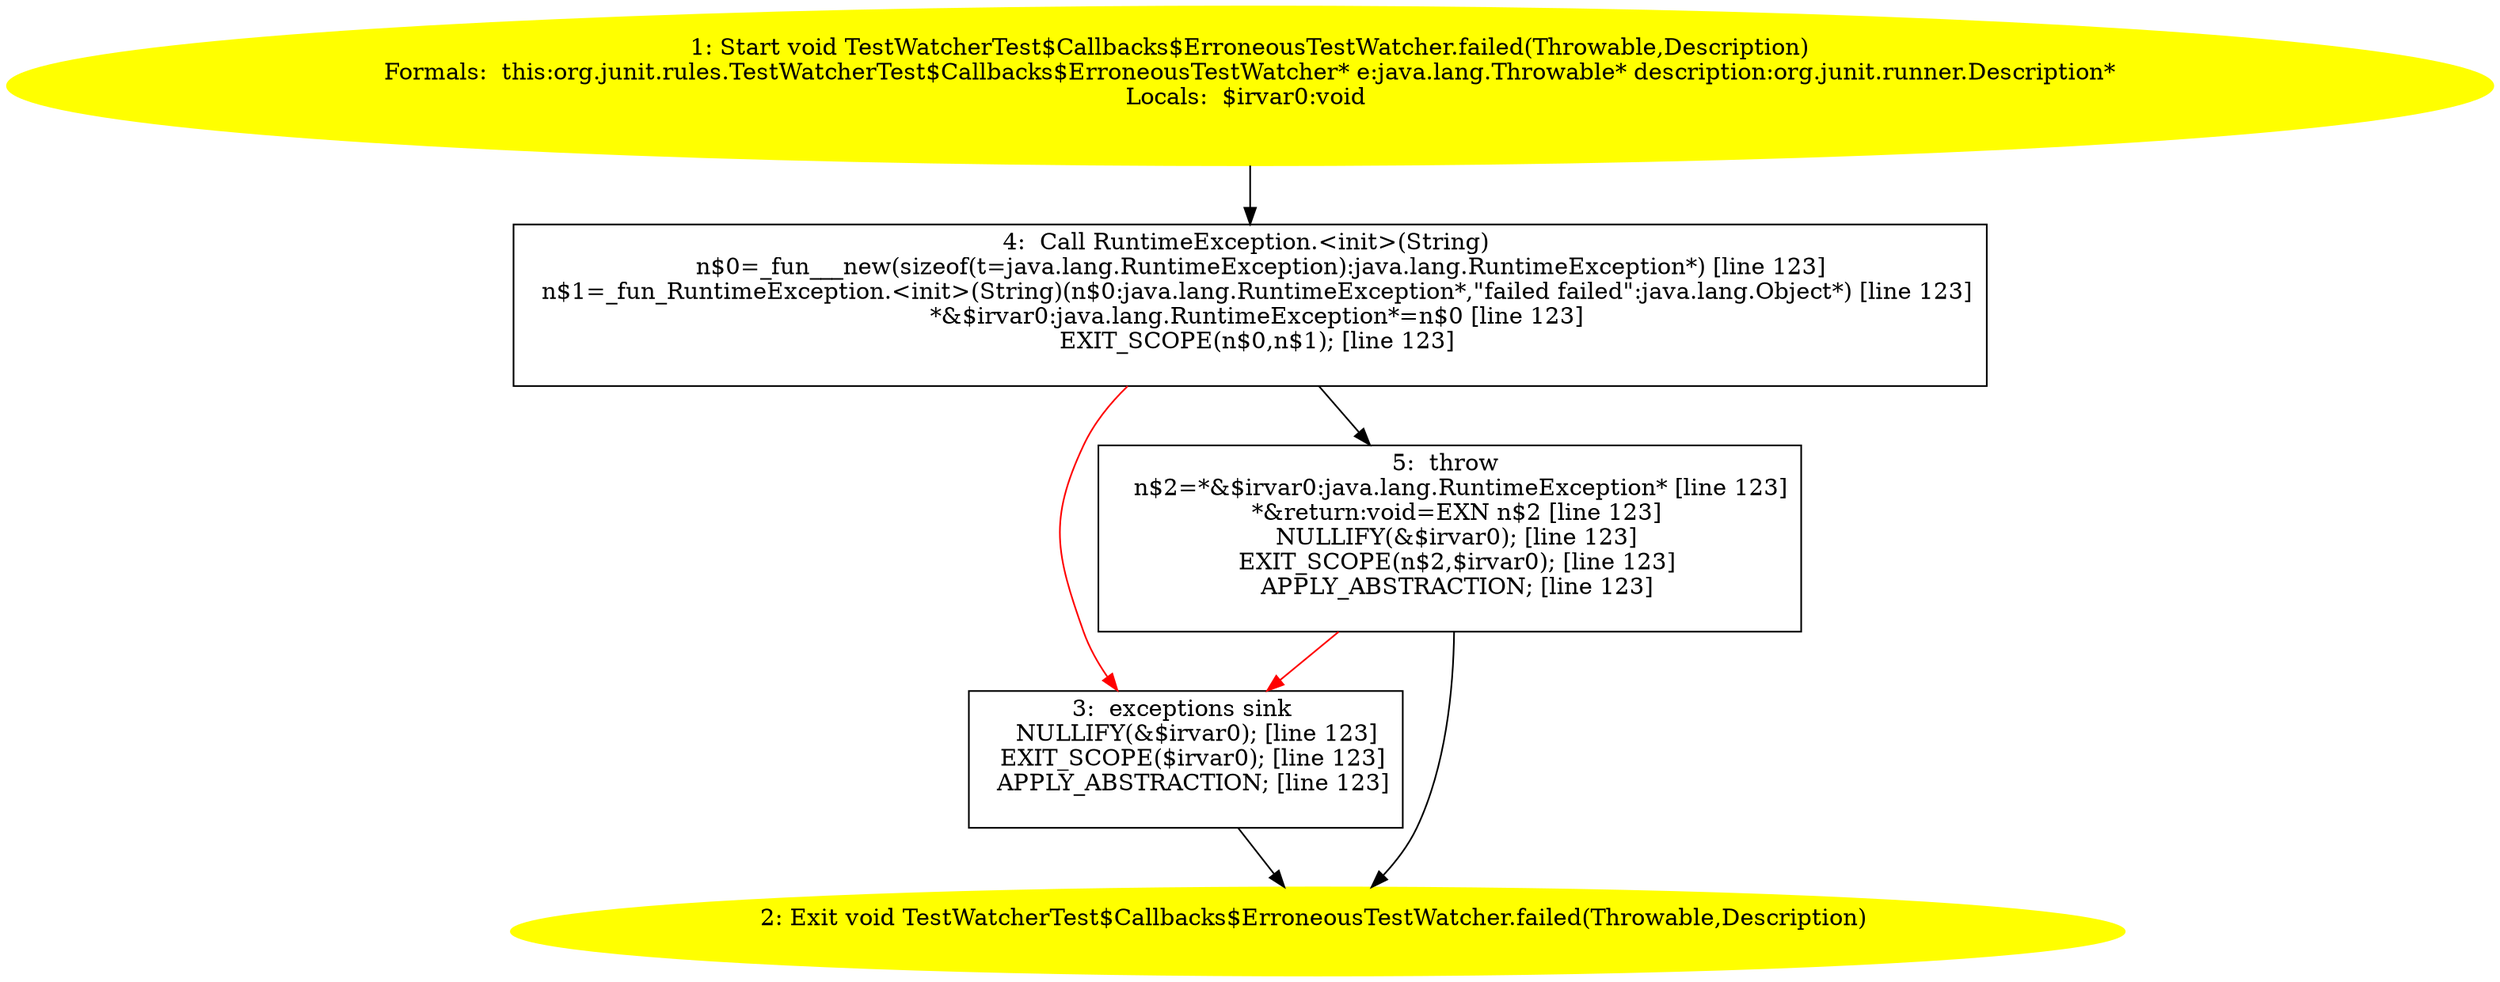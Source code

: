 /* @generated */
digraph cfg {
"org.junit.rules.TestWatcherTest$Callbacks$ErroneousTestWatcher.failed(java.lang.Throwable,org.junit..433ab78d191434d76545fbe031b6e48f_1" [label="1: Start void TestWatcherTest$Callbacks$ErroneousTestWatcher.failed(Throwable,Description)\nFormals:  this:org.junit.rules.TestWatcherTest$Callbacks$ErroneousTestWatcher* e:java.lang.Throwable* description:org.junit.runner.Description*\nLocals:  $irvar0:void \n  " color=yellow style=filled]
	

	 "org.junit.rules.TestWatcherTest$Callbacks$ErroneousTestWatcher.failed(java.lang.Throwable,org.junit..433ab78d191434d76545fbe031b6e48f_1" -> "org.junit.rules.TestWatcherTest$Callbacks$ErroneousTestWatcher.failed(java.lang.Throwable,org.junit..433ab78d191434d76545fbe031b6e48f_4" ;
"org.junit.rules.TestWatcherTest$Callbacks$ErroneousTestWatcher.failed(java.lang.Throwable,org.junit..433ab78d191434d76545fbe031b6e48f_2" [label="2: Exit void TestWatcherTest$Callbacks$ErroneousTestWatcher.failed(Throwable,Description) \n  " color=yellow style=filled]
	

"org.junit.rules.TestWatcherTest$Callbacks$ErroneousTestWatcher.failed(java.lang.Throwable,org.junit..433ab78d191434d76545fbe031b6e48f_3" [label="3:  exceptions sink \n   NULLIFY(&$irvar0); [line 123]\n  EXIT_SCOPE($irvar0); [line 123]\n  APPLY_ABSTRACTION; [line 123]\n " shape="box"]
	

	 "org.junit.rules.TestWatcherTest$Callbacks$ErroneousTestWatcher.failed(java.lang.Throwable,org.junit..433ab78d191434d76545fbe031b6e48f_3" -> "org.junit.rules.TestWatcherTest$Callbacks$ErroneousTestWatcher.failed(java.lang.Throwable,org.junit..433ab78d191434d76545fbe031b6e48f_2" ;
"org.junit.rules.TestWatcherTest$Callbacks$ErroneousTestWatcher.failed(java.lang.Throwable,org.junit..433ab78d191434d76545fbe031b6e48f_4" [label="4:  Call RuntimeException.<init>(String) \n   n$0=_fun___new(sizeof(t=java.lang.RuntimeException):java.lang.RuntimeException*) [line 123]\n  n$1=_fun_RuntimeException.<init>(String)(n$0:java.lang.RuntimeException*,\"failed failed\":java.lang.Object*) [line 123]\n  *&$irvar0:java.lang.RuntimeException*=n$0 [line 123]\n  EXIT_SCOPE(n$0,n$1); [line 123]\n " shape="box"]
	

	 "org.junit.rules.TestWatcherTest$Callbacks$ErroneousTestWatcher.failed(java.lang.Throwable,org.junit..433ab78d191434d76545fbe031b6e48f_4" -> "org.junit.rules.TestWatcherTest$Callbacks$ErroneousTestWatcher.failed(java.lang.Throwable,org.junit..433ab78d191434d76545fbe031b6e48f_5" ;
	 "org.junit.rules.TestWatcherTest$Callbacks$ErroneousTestWatcher.failed(java.lang.Throwable,org.junit..433ab78d191434d76545fbe031b6e48f_4" -> "org.junit.rules.TestWatcherTest$Callbacks$ErroneousTestWatcher.failed(java.lang.Throwable,org.junit..433ab78d191434d76545fbe031b6e48f_3" [color="red" ];
"org.junit.rules.TestWatcherTest$Callbacks$ErroneousTestWatcher.failed(java.lang.Throwable,org.junit..433ab78d191434d76545fbe031b6e48f_5" [label="5:  throw \n   n$2=*&$irvar0:java.lang.RuntimeException* [line 123]\n  *&return:void=EXN n$2 [line 123]\n  NULLIFY(&$irvar0); [line 123]\n  EXIT_SCOPE(n$2,$irvar0); [line 123]\n  APPLY_ABSTRACTION; [line 123]\n " shape="box"]
	

	 "org.junit.rules.TestWatcherTest$Callbacks$ErroneousTestWatcher.failed(java.lang.Throwable,org.junit..433ab78d191434d76545fbe031b6e48f_5" -> "org.junit.rules.TestWatcherTest$Callbacks$ErroneousTestWatcher.failed(java.lang.Throwable,org.junit..433ab78d191434d76545fbe031b6e48f_2" ;
	 "org.junit.rules.TestWatcherTest$Callbacks$ErroneousTestWatcher.failed(java.lang.Throwable,org.junit..433ab78d191434d76545fbe031b6e48f_5" -> "org.junit.rules.TestWatcherTest$Callbacks$ErroneousTestWatcher.failed(java.lang.Throwable,org.junit..433ab78d191434d76545fbe031b6e48f_3" [color="red" ];
}
